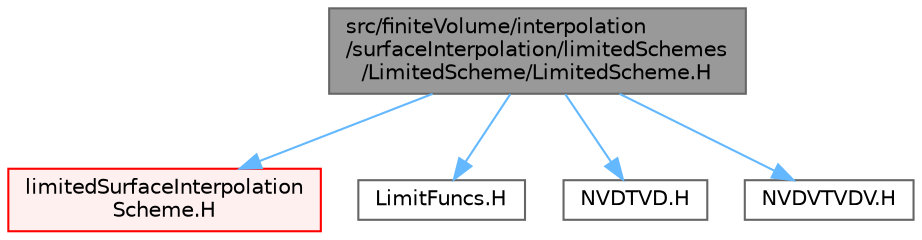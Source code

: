 digraph "src/finiteVolume/interpolation/surfaceInterpolation/limitedSchemes/LimitedScheme/LimitedScheme.H"
{
 // LATEX_PDF_SIZE
  bgcolor="transparent";
  edge [fontname=Helvetica,fontsize=10,labelfontname=Helvetica,labelfontsize=10];
  node [fontname=Helvetica,fontsize=10,shape=box,height=0.2,width=0.4];
  Node1 [id="Node000001",label="src/finiteVolume/interpolation\l/surfaceInterpolation/limitedSchemes\l/LimitedScheme/LimitedScheme.H",height=0.2,width=0.4,color="gray40", fillcolor="grey60", style="filled", fontcolor="black",tooltip=" "];
  Node1 -> Node2 [id="edge1_Node000001_Node000002",color="steelblue1",style="solid",tooltip=" "];
  Node2 [id="Node000002",label="limitedSurfaceInterpolation\lScheme.H",height=0.2,width=0.4,color="red", fillcolor="#FFF0F0", style="filled",URL="$limitedSurfaceInterpolationScheme_8H.html",tooltip=" "];
  Node1 -> Node149 [id="edge2_Node000001_Node000149",color="steelblue1",style="solid",tooltip=" "];
  Node149 [id="Node000149",label="LimitFuncs.H",height=0.2,width=0.4,color="grey40", fillcolor="white", style="filled",URL="$LimitFuncs_8H.html",tooltip=" "];
  Node1 -> Node150 [id="edge3_Node000001_Node000150",color="steelblue1",style="solid",tooltip=" "];
  Node150 [id="Node000150",label="NVDTVD.H",height=0.2,width=0.4,color="grey40", fillcolor="white", style="filled",URL="$NVDTVD_8H.html",tooltip=" "];
  Node1 -> Node151 [id="edge4_Node000001_Node000151",color="steelblue1",style="solid",tooltip=" "];
  Node151 [id="Node000151",label="NVDVTVDV.H",height=0.2,width=0.4,color="grey40", fillcolor="white", style="filled",URL="$NVDVTVDV_8H.html",tooltip=" "];
}
